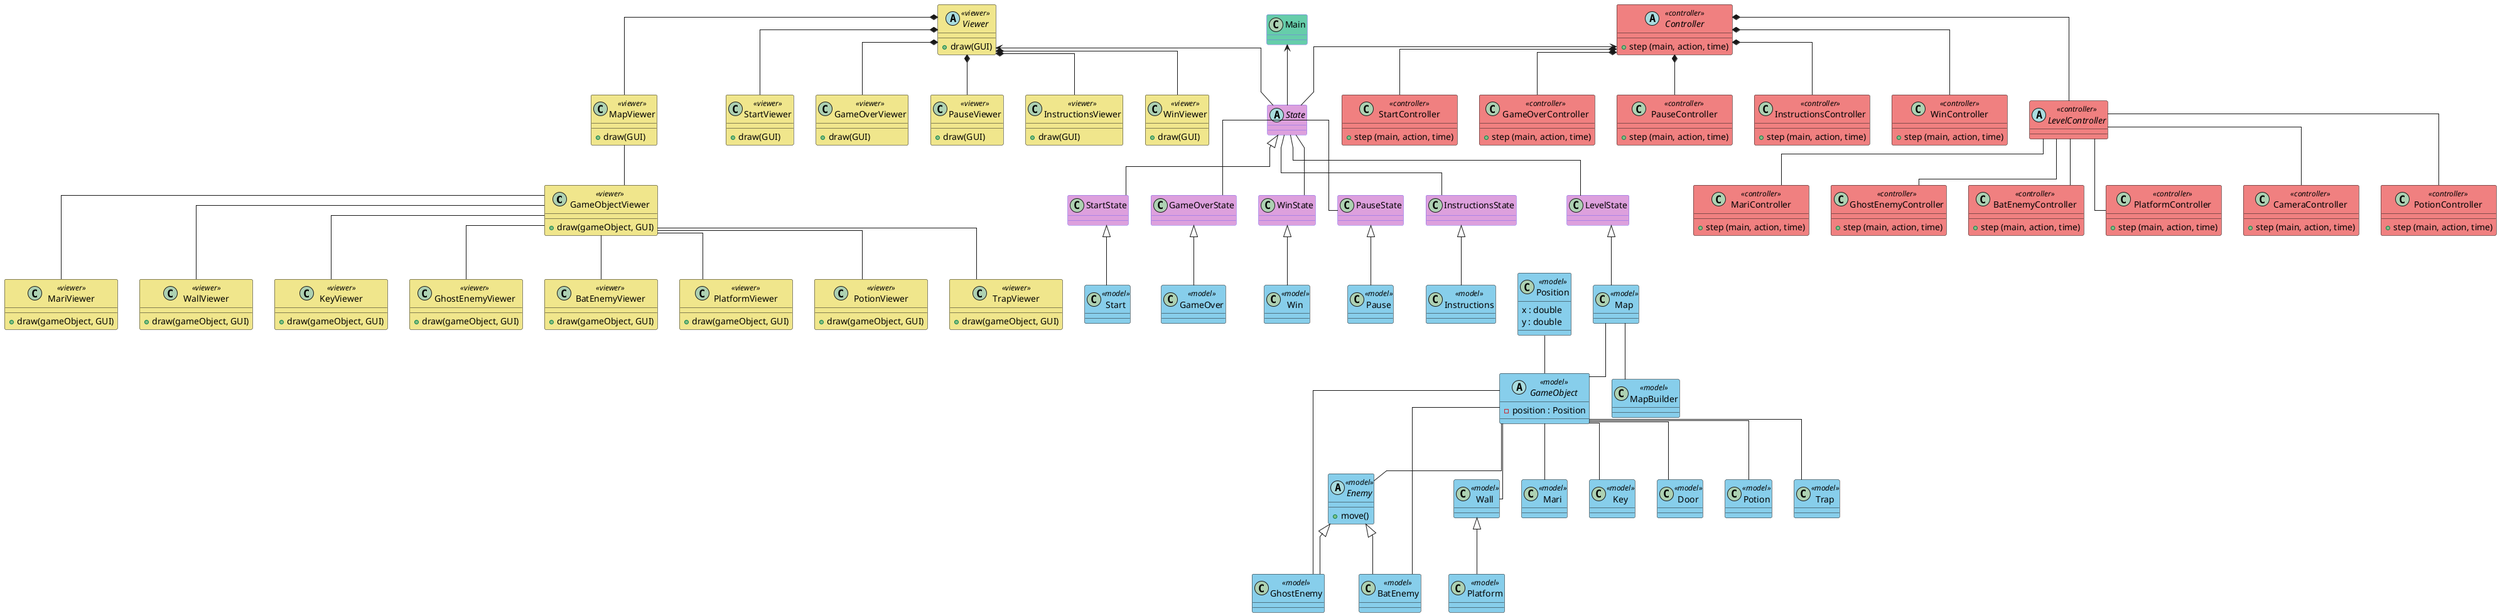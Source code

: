 @startuml
'https://plantuml.com/class-diagram'

skinparam linetype polyline
skinparam linetype ortho
skinparam groupInheritance 2

skinparam ClassBackgroundColor<<model>> SkyBlue
skinparam ClassBackgroundColor<<viewer>> Khaki
skinparam ClassBackgroundColor <<state>> LightBlue
skinparam ClassBackgroundColor<<controller>> LightCoral


class GameObjectViewer <<viewer>>{
    + draw(gameObject, GUI)
}

class MariViewer <<viewer>> {
    + draw(gameObject, GUI)
}


class WallViewer <<viewer>> {
    + draw(gameObject, GUI)
}

class KeyViewer <<viewer>> {
    + draw(gameObject, GUI)
}

class GhostEnemyViewer <<viewer>> {
    + draw(gameObject, GUI)
}

class BatEnemyViewer <<viewer>> {
    + draw(gameObject, GUI)
}

class MapViewer <<viewer>> {
    + draw(GUI)
}

class PlatformViewer <<viewer>> {
    + draw(gameObject, GUI)
}

class PotionViewer <<viewer>> {
    + draw(gameObject, GUI)
}

class TrapViewer <<viewer>> {
    + draw(gameObject, GUI)
}

class StartViewer <<viewer>> {
    + draw(GUI)
}

class GameOverViewer <<viewer>> {
    + draw(GUI)
}

class PauseViewer <<viewer>> {
    + draw(GUI)
}

class InstructionsViewer <<viewer>> {
    + draw(GUI)
}

class WinViewer <<viewer>> {
    + draw(GUI)
}


abstract class Viewer <<viewer>> {
    + draw(GUI)
}

GameObjectViewer -- MariViewer
GameObjectViewer -- BatEnemyViewer
GameObjectViewer -- GhostEnemyViewer
GameObjectViewer -- WallViewer
GameObjectViewer -- PotionViewer
GameObjectViewer -- TrapViewer
GameObjectViewer -- KeyViewer
GameObjectViewer -- PlatformViewer
MapViewer -- GameObjectViewer
Viewer *-- MapViewer
Viewer *-- GameOverViewer
Viewer *-- StartViewer
Viewer *-- WinViewer
Viewer *-- PauseViewer
Viewer *-- InstructionsViewer

class Position <<model>> {
    x : double
    y : double
}

abstract GameObject <<model>> {
    - position : Position
}

abstract class Enemy <<model>> {
    + move()
}


class Wall <<model>> {

}


class GhostEnemy <<model>> {

}

class BatEnemy <<model>> {

}

class Mari <<model>> {

}

class Key <<model>> {

}

class Map <<model>> {

}

class MapBuilder <<model>> {

}

class Platform <<model>> {

}

class Door <<model>> {

}

class Potion <<model>> {

}

class Trap <<model>> {

}

class Start <<model>> {

}

class GameOver <<model>> {

}

class Win <<model>> {

}

class Pause <<model>> {

}

class Instructions <<model>> {

}

GameObject -- Mari
GameObject -- Door
GameObject -- Potion
GameObject -- Trap
GameObject -- Enemy
GameObject -- BatEnemy
GameObject -- GhostEnemy
GameObject -- Wall
GameObject -- Key
Wall <|-- Platform
Enemy <|-- GhostEnemy
Enemy <|-- BatEnemy

Map -- GameObject
Position -- GameObject
Map-- MapBuilder

class StartController <<controller>> {
    + step (main, action, time)
}

class GameOverController <<controller>> {
    + step (main, action, time)
}

class PauseController <<controller>> {
    + step (main, action, time)
}

class InstructionsController <<controller>> {
    + step (main, action, time)
}

class WinController <<controller>> {
    + step (main, action, time)
}

class MariController <<controller>> {
    + step (main, action, time)
}

class GhostEnemyController <<controller>> {
    + step (main, action, time)
}

class BatEnemyController <<controller>> {
    + step (main, action, time)
}

class PlatformController <<controller>> {
    + step (main, action, time)
}

class CameraController <<controller>> {
    + step (main, action, time)
}

class PotionController <<controller>> {
    + step (main, action, time)
}

abstract LevelController <<controller>> {

}

abstract class Controller <<controller>> {
    + step (main, action, time)
}
LevelController -- MariController
LevelController -- BatEnemyController
LevelController -- CameraController
LevelController -- GhostEnemyController
LevelController -- PlatformController
LevelController -- PotionController

Controller *-- LevelController
Controller *-- GameOverController
Controller *-- StartController
Controller *-- WinController
Controller *-- PauseController
Controller *-- InstructionsController




class StartState #line:mediumslateblue;back:plum
class GameOverState #line:mediumslateblue;back:plum
class WinState #line:mediumslateblue;back:plum
class PauseState #line:mediumslateblue;back:plum
class InstructionsState #line:mediumslateblue;back:plum
abstract State #line:mediumslateblue;back:plum
class LevelState #line:mediumslateblue;back:plum



State -- LevelState
State <|-- StartState
State <|-- GameOverState
State -- WinState
State <|-- PauseState
State -- InstructionsState

LevelState <|--Map
StartState <|-- Start
GameOverState <|-- GameOver
WinState <|-- Win
PauseState <|-- Pause
InstructionsState <|-- Instructions

class Main #line:mediumslateblue;back:MediumAquaMarine


Main <-- State
Controller <-- State
Viewer <-- State

@enduml
